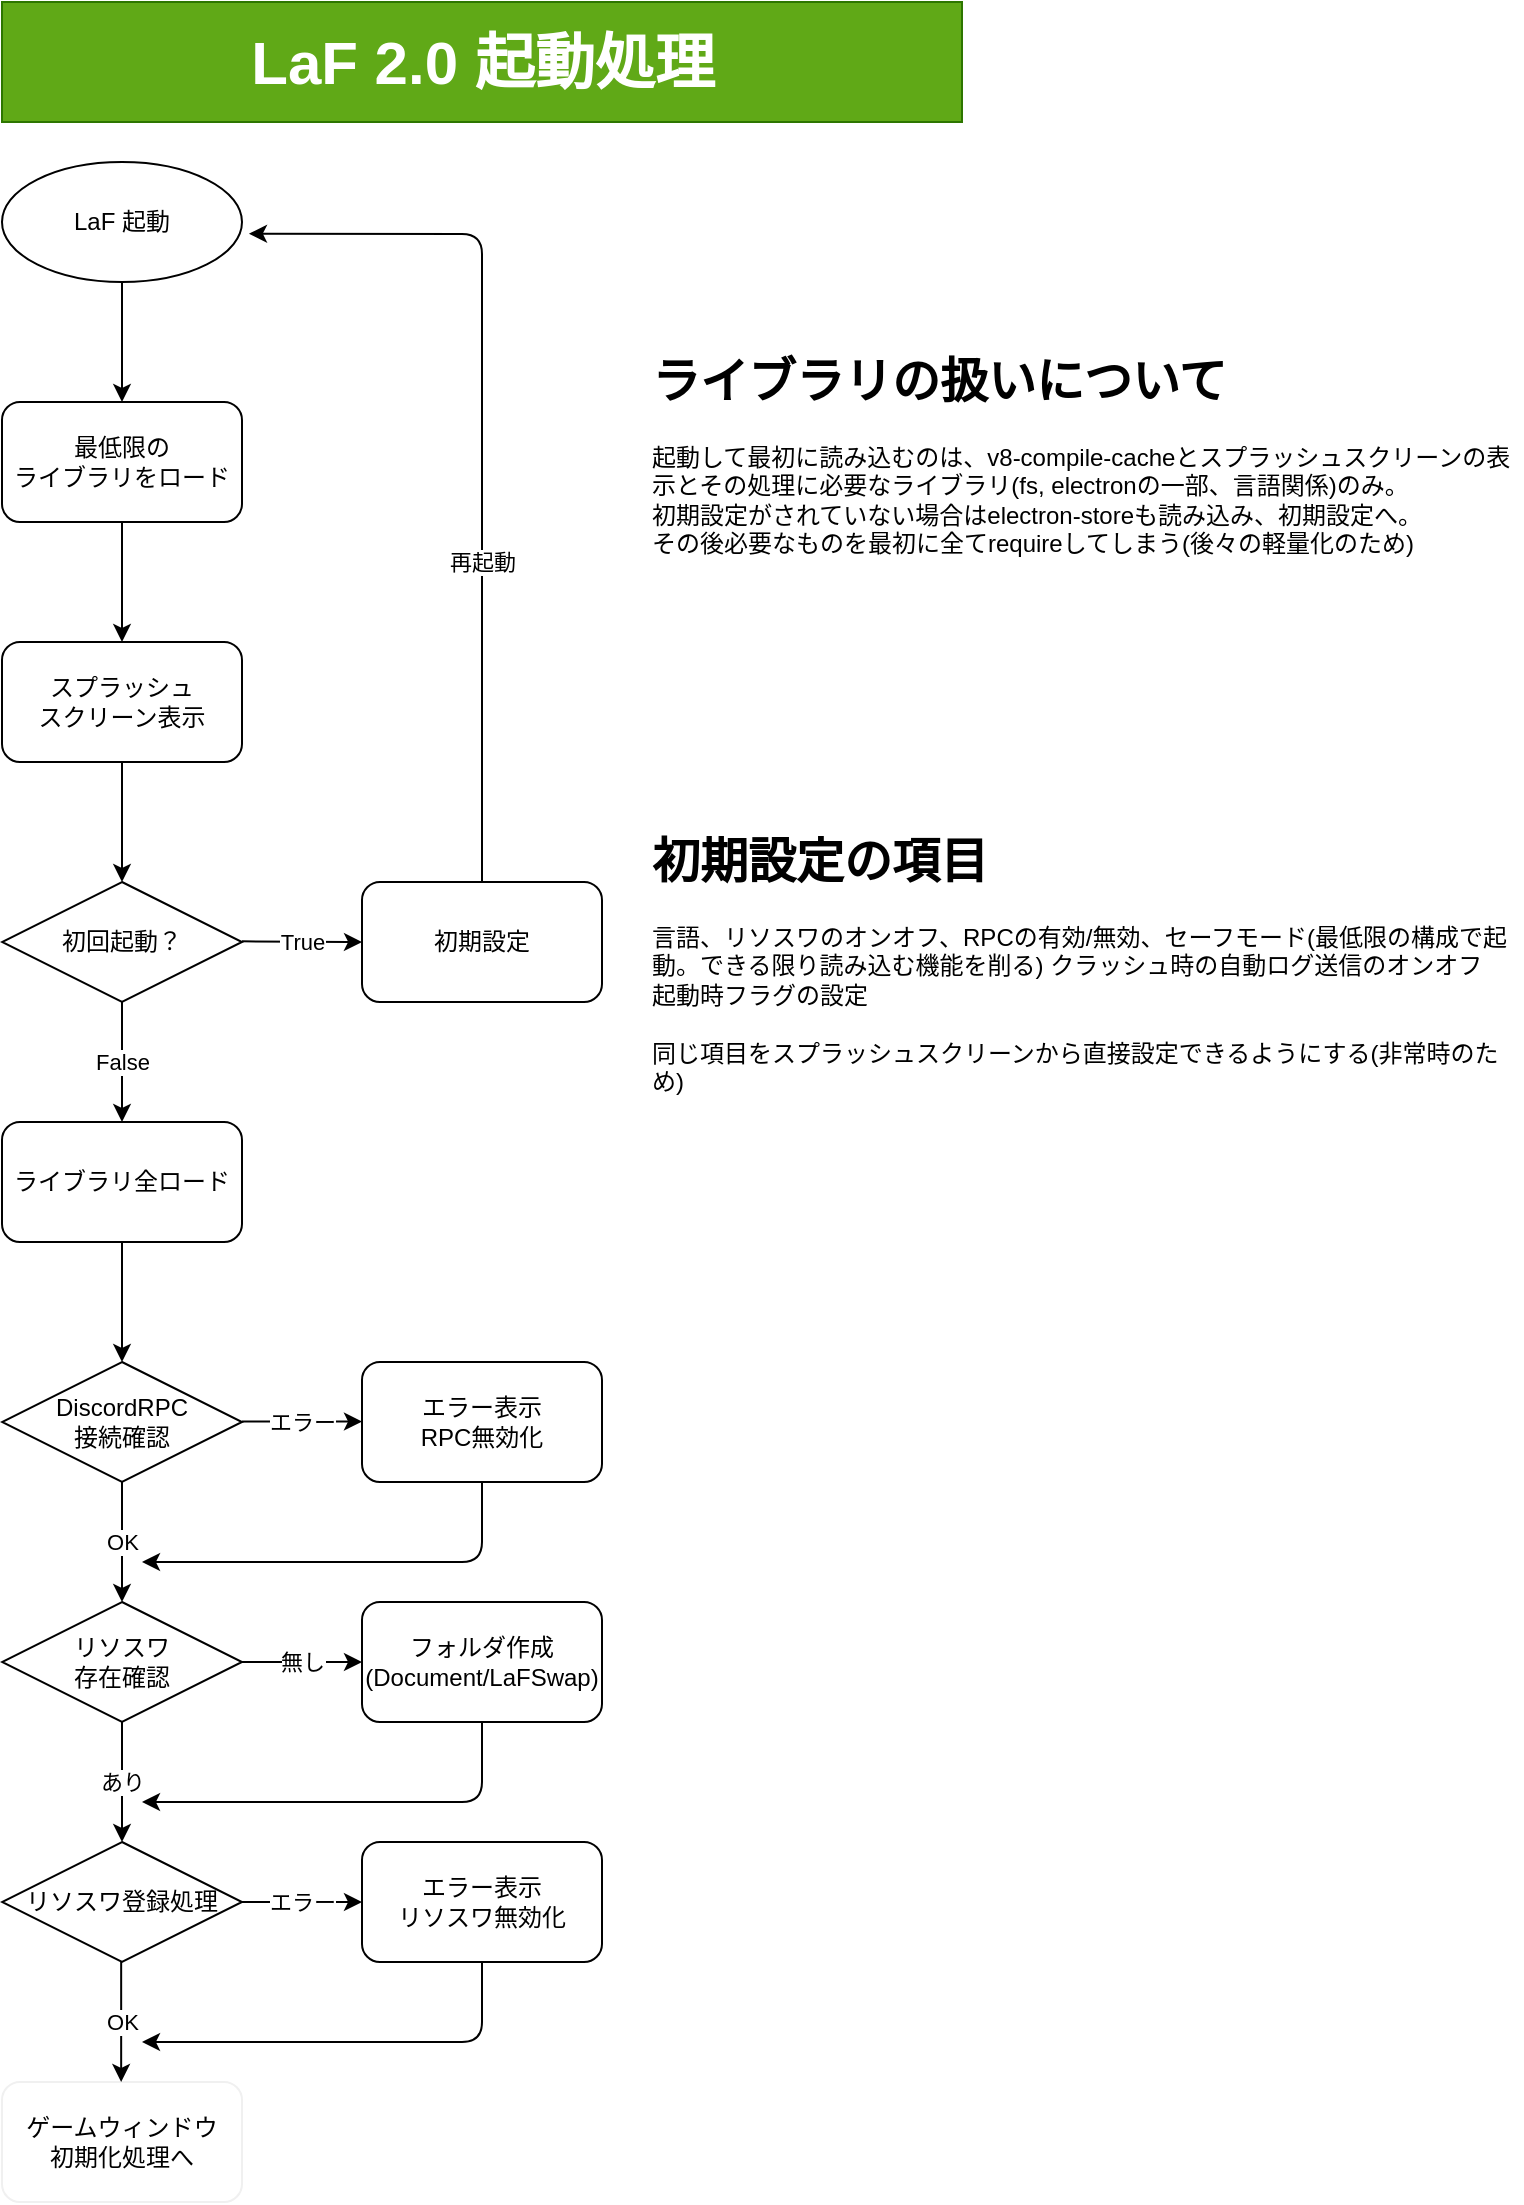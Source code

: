 <mxfile>
    <diagram id="3Q-54OwIezaDp710PV26" name="起動時の処理">
        <mxGraphModel dx="1464" dy="1143" grid="1" gridSize="10" guides="1" tooltips="1" connect="1" arrows="1" fold="1" page="1" pageScale="1" pageWidth="827" pageHeight="1169" background="none" math="0" shadow="0">
            <root>
                <mxCell id="0"/>
                <mxCell id="1" parent="0"/>
                <mxCell id="3" value="LaF 起動" style="ellipse;whiteSpace=wrap;html=1;" vertex="1" parent="1">
                    <mxGeometry x="40" y="120" width="120" height="60" as="geometry"/>
                </mxCell>
                <mxCell id="4" value="" style="endArrow=classic;html=1;" edge="1" parent="1">
                    <mxGeometry width="50" height="50" relative="1" as="geometry">
                        <mxPoint x="100" y="180" as="sourcePoint"/>
                        <mxPoint x="100" y="240" as="targetPoint"/>
                    </mxGeometry>
                </mxCell>
                <mxCell id="5" value="最低限の&lt;br&gt;ライブラリをロード" style="rounded=1;whiteSpace=wrap;html=1;" vertex="1" parent="1">
                    <mxGeometry x="40" y="240" width="120" height="60" as="geometry"/>
                </mxCell>
                <mxCell id="6" value="" style="endArrow=classic;html=1;exitX=0.5;exitY=1;exitDx=0;exitDy=0;" edge="1" parent="1" source="5">
                    <mxGeometry width="50" height="50" relative="1" as="geometry">
                        <mxPoint x="140" y="410" as="sourcePoint"/>
                        <mxPoint x="100" y="360" as="targetPoint"/>
                    </mxGeometry>
                </mxCell>
                <mxCell id="7" value="スプラッシュ&lt;br&gt;スクリーン表示" style="rounded=1;whiteSpace=wrap;html=1;" vertex="1" parent="1">
                    <mxGeometry x="40" y="360" width="120" height="60" as="geometry"/>
                </mxCell>
                <mxCell id="8" value="" style="endArrow=classic;html=1;exitX=0.5;exitY=1;exitDx=0;exitDy=0;" edge="1" parent="1" source="7">
                    <mxGeometry width="50" height="50" relative="1" as="geometry">
                        <mxPoint x="100" y="530" as="sourcePoint"/>
                        <mxPoint x="100" y="480" as="targetPoint"/>
                    </mxGeometry>
                </mxCell>
                <mxCell id="9" value="初回起動？" style="rhombus;whiteSpace=wrap;html=1;" vertex="1" parent="1">
                    <mxGeometry x="40" y="480" width="120" height="60" as="geometry"/>
                </mxCell>
                <mxCell id="10" value="" style="endArrow=classic;html=1;" edge="1" parent="1">
                    <mxGeometry relative="1" as="geometry">
                        <mxPoint x="160" y="509.66" as="sourcePoint"/>
                        <mxPoint x="220" y="510" as="targetPoint"/>
                    </mxGeometry>
                </mxCell>
                <mxCell id="11" value="True" style="edgeLabel;resizable=0;html=1;align=center;verticalAlign=middle;" connectable="0" vertex="1" parent="10">
                    <mxGeometry relative="1" as="geometry">
                        <mxPoint as="offset"/>
                    </mxGeometry>
                </mxCell>
                <mxCell id="12" value="" style="endArrow=classic;html=1;exitX=0.5;exitY=1;exitDx=0;exitDy=0;" edge="1" parent="1" source="9">
                    <mxGeometry relative="1" as="geometry">
                        <mxPoint x="120" y="610" as="sourcePoint"/>
                        <mxPoint x="100" y="600" as="targetPoint"/>
                    </mxGeometry>
                </mxCell>
                <mxCell id="13" value="False" style="edgeLabel;resizable=0;html=1;align=center;verticalAlign=middle;" connectable="0" vertex="1" parent="12">
                    <mxGeometry relative="1" as="geometry"/>
                </mxCell>
                <mxCell id="15" value="初期設定" style="rounded=1;whiteSpace=wrap;html=1;" vertex="1" parent="1">
                    <mxGeometry x="220" y="480" width="120" height="60" as="geometry"/>
                </mxCell>
                <mxCell id="24" value="" style="endArrow=classic;html=1;exitX=0.5;exitY=0;exitDx=0;exitDy=0;entryX=1.029;entryY=0.597;entryDx=0;entryDy=0;entryPerimeter=0;" edge="1" parent="1" source="15" target="3">
                    <mxGeometry relative="1" as="geometry">
                        <mxPoint x="220" y="390" as="sourcePoint"/>
                        <mxPoint x="320" y="390" as="targetPoint"/>
                        <Array as="points">
                            <mxPoint x="280" y="156"/>
                        </Array>
                    </mxGeometry>
                </mxCell>
                <mxCell id="26" value="再起動" style="edgeLabel;html=1;align=center;verticalAlign=middle;resizable=0;points=[];" vertex="1" connectable="0" parent="24">
                    <mxGeometry x="-0.009" y="2" relative="1" as="geometry">
                        <mxPoint x="2" y="58" as="offset"/>
                    </mxGeometry>
                </mxCell>
                <mxCell id="33" style="edgeStyle=orthogonalEdgeStyle;rounded=0;orthogonalLoop=1;jettySize=auto;html=1;" edge="1" parent="1" source="27" target="30">
                    <mxGeometry relative="1" as="geometry"/>
                </mxCell>
                <mxCell id="27" value="ライブラリ全ロード" style="rounded=1;whiteSpace=wrap;html=1;" vertex="1" parent="1">
                    <mxGeometry x="40" y="600" width="120" height="60" as="geometry"/>
                </mxCell>
                <mxCell id="30" value="DiscordRPC&lt;br&gt;接続確認" style="rhombus;whiteSpace=wrap;html=1;" vertex="1" parent="1">
                    <mxGeometry x="40" y="720" width="120" height="60" as="geometry"/>
                </mxCell>
                <mxCell id="35" value="" style="endArrow=classic;html=1;" edge="1" parent="1">
                    <mxGeometry relative="1" as="geometry">
                        <mxPoint x="160" y="749.76" as="sourcePoint"/>
                        <mxPoint x="220" y="749.76" as="targetPoint"/>
                    </mxGeometry>
                </mxCell>
                <mxCell id="36" value="エラー" style="edgeLabel;resizable=0;html=1;align=center;verticalAlign=middle;" connectable="0" vertex="1" parent="35">
                    <mxGeometry relative="1" as="geometry">
                        <mxPoint as="offset"/>
                    </mxGeometry>
                </mxCell>
                <mxCell id="38" value="エラー表示&lt;br&gt;RPC無効化" style="rounded=1;whiteSpace=wrap;html=1;" vertex="1" parent="1">
                    <mxGeometry x="220" y="720" width="120" height="60" as="geometry"/>
                </mxCell>
                <mxCell id="39" value="" style="endArrow=classic;html=1;exitX=0.5;exitY=1;exitDx=0;exitDy=0;" edge="1" parent="1" source="30">
                    <mxGeometry relative="1" as="geometry">
                        <mxPoint x="100" y="830" as="sourcePoint"/>
                        <mxPoint x="100" y="840" as="targetPoint"/>
                    </mxGeometry>
                </mxCell>
                <mxCell id="40" value="OK" style="edgeLabel;resizable=0;html=1;align=center;verticalAlign=middle;" connectable="0" vertex="1" parent="39">
                    <mxGeometry relative="1" as="geometry"/>
                </mxCell>
                <mxCell id="41" value="リソスワ&lt;br&gt;存在確認" style="rhombus;whiteSpace=wrap;html=1;" vertex="1" parent="1">
                    <mxGeometry x="40" y="840" width="120" height="60" as="geometry"/>
                </mxCell>
                <mxCell id="42" value="" style="endArrow=classic;html=1;" edge="1" parent="1">
                    <mxGeometry relative="1" as="geometry">
                        <mxPoint x="160" y="870" as="sourcePoint"/>
                        <mxPoint x="220" y="870" as="targetPoint"/>
                        <Array as="points">
                            <mxPoint x="190" y="870"/>
                        </Array>
                    </mxGeometry>
                </mxCell>
                <mxCell id="43" value="無し" style="edgeLabel;resizable=0;html=1;align=center;verticalAlign=middle;" connectable="0" vertex="1" parent="42">
                    <mxGeometry relative="1" as="geometry"/>
                </mxCell>
                <mxCell id="45" value="" style="endArrow=classic;html=1;exitX=0.5;exitY=1;exitDx=0;exitDy=0;" edge="1" parent="1" source="38">
                    <mxGeometry width="50" height="50" relative="1" as="geometry">
                        <mxPoint x="230" y="860" as="sourcePoint"/>
                        <mxPoint x="110" y="820" as="targetPoint"/>
                        <Array as="points">
                            <mxPoint x="280" y="820"/>
                        </Array>
                    </mxGeometry>
                </mxCell>
                <mxCell id="46" value="フォルダ作成&lt;br&gt;(Document/LaFSwap)" style="rounded=1;whiteSpace=wrap;html=1;" vertex="1" parent="1">
                    <mxGeometry x="220" y="840" width="120" height="60" as="geometry"/>
                </mxCell>
                <mxCell id="47" value="" style="endArrow=classic;html=1;exitX=0.5;exitY=1;exitDx=0;exitDy=0;" edge="1" parent="1" source="41">
                    <mxGeometry relative="1" as="geometry">
                        <mxPoint x="90" y="950" as="sourcePoint"/>
                        <mxPoint x="100" y="960" as="targetPoint"/>
                    </mxGeometry>
                </mxCell>
                <mxCell id="48" value="あり" style="edgeLabel;resizable=0;html=1;align=center;verticalAlign=middle;" connectable="0" vertex="1" parent="47">
                    <mxGeometry relative="1" as="geometry"/>
                </mxCell>
                <mxCell id="49" value="" style="endArrow=classic;html=1;exitX=0.5;exitY=1;exitDx=0;exitDy=0;" edge="1" parent="1" source="46">
                    <mxGeometry width="50" height="50" relative="1" as="geometry">
                        <mxPoint x="290" y="910" as="sourcePoint"/>
                        <mxPoint x="110" y="940" as="targetPoint"/>
                        <Array as="points">
                            <mxPoint x="280" y="940"/>
                        </Array>
                    </mxGeometry>
                </mxCell>
                <mxCell id="50" value="リソスワ登録処理" style="rhombus;whiteSpace=wrap;html=1;" vertex="1" parent="1">
                    <mxGeometry x="40" y="960" width="120" height="60" as="geometry"/>
                </mxCell>
                <mxCell id="51" value="エラー表示&lt;br&gt;リソスワ無効化" style="rounded=1;whiteSpace=wrap;html=1;" vertex="1" parent="1">
                    <mxGeometry x="220" y="960" width="120" height="60" as="geometry"/>
                </mxCell>
                <mxCell id="54" value="" style="endArrow=classic;html=1;exitX=1;exitY=0.5;exitDx=0;exitDy=0;entryX=0;entryY=0.5;entryDx=0;entryDy=0;" edge="1" parent="1" source="50" target="51">
                    <mxGeometry relative="1" as="geometry">
                        <mxPoint x="150" y="1040" as="sourcePoint"/>
                        <mxPoint x="250" y="1040" as="targetPoint"/>
                    </mxGeometry>
                </mxCell>
                <mxCell id="55" value="エラー" style="edgeLabel;resizable=0;html=1;align=center;verticalAlign=middle;" connectable="0" vertex="1" parent="54">
                    <mxGeometry relative="1" as="geometry"/>
                </mxCell>
                <mxCell id="56" value="&lt;h1&gt;ライブラリの扱いについて&lt;/h1&gt;&lt;p&gt;起動して最初に読み込むのは、v8-compile-cacheとスプラッシュスクリーンの表示とその処理に必要なライブラリ(fs, electronの一部、言語関係)のみ。&lt;br&gt;初期設定がされていない場合はelectron-storeも読み込み、初期設定へ。&lt;br&gt;その後必要なものを最初に全てrequireしてしまう(後々の軽量化のため)&lt;/p&gt;" style="text;html=1;spacing=5;spacingTop=-20;whiteSpace=wrap;overflow=hidden;rounded=0;glass=0;shadow=0;" vertex="1" parent="1">
                    <mxGeometry x="360" y="210" width="440" height="120" as="geometry"/>
                </mxCell>
                <mxCell id="57" value="&lt;h1&gt;初期設定の項目&lt;/h1&gt;&lt;p&gt;言語、リソスワのオンオフ、RPCの有効/無効、セーフモード(最低限の構成で起動。できる限り読み込む機能を削る) クラッシュ時の自動ログ送信のオンオフ&lt;br&gt;起動時フラグの設定&lt;br&gt;&lt;br&gt;同じ項目をスプラッシュスクリーンから直接設定できるようにする(非常時のため)&lt;/p&gt;" style="text;html=1;spacing=5;spacingTop=-20;whiteSpace=wrap;overflow=hidden;rounded=0;" vertex="1" parent="1">
                    <mxGeometry x="360" y="450" width="440" height="140" as="geometry"/>
                </mxCell>
                <mxCell id="58" value="" style="endArrow=classic;html=1;exitX=0.5;exitY=1;exitDx=0;exitDy=0;" edge="1" parent="1" source="51">
                    <mxGeometry width="50" height="50" relative="1" as="geometry">
                        <mxPoint x="250" y="1130" as="sourcePoint"/>
                        <mxPoint x="110" y="1060" as="targetPoint"/>
                        <Array as="points">
                            <mxPoint x="280" y="1060"/>
                        </Array>
                    </mxGeometry>
                </mxCell>
                <mxCell id="59" value="LaF 2.0 起動処理" style="text;html=1;fontSize=30;fontStyle=1;verticalAlign=middle;align=center;fillColor=#60a917;strokeColor=#2D7600;fontColor=#ffffff;" vertex="1" parent="1">
                    <mxGeometry x="40" y="40" width="480" height="60" as="geometry"/>
                </mxCell>
                <mxCell id="67" value="ゲームウィンドウ&lt;br&gt;初期化処理へ" style="rounded=1;whiteSpace=wrap;html=1;shadow=0;glass=0;fontSize=12;strokeColor=#f0f0f0;" vertex="1" parent="1">
                    <mxGeometry x="40" y="1080" width="120" height="60" as="geometry"/>
                </mxCell>
                <mxCell id="68" value="" style="endArrow=classic;html=1;exitX=0.5;exitY=1;exitDx=0;exitDy=0;" edge="1" parent="1">
                    <mxGeometry relative="1" as="geometry">
                        <mxPoint x="99.58" y="1020" as="sourcePoint"/>
                        <mxPoint x="99.58" y="1080" as="targetPoint"/>
                    </mxGeometry>
                </mxCell>
                <mxCell id="69" value="OK" style="edgeLabel;resizable=0;html=1;align=center;verticalAlign=middle;" connectable="0" vertex="1" parent="68">
                    <mxGeometry relative="1" as="geometry"/>
                </mxCell>
            </root>
        </mxGraphModel>
    </diagram>
    <diagram id="1mRGZSPDkBKVDlU2-Lnn" name="GameWindow初期化処理">
        <mxGraphModel dx="2050" dy="1600" grid="1" gridSize="10" guides="1" tooltips="1" connect="1" arrows="1" fold="1" page="1" pageScale="1" pageWidth="827" pageHeight="1169" math="0" shadow="0">
            <root>
                <mxCell id="e7npU0ufxKGV9_5bbCFn-0"/>
                <mxCell id="e7npU0ufxKGV9_5bbCFn-1" parent="e7npU0ufxKGV9_5bbCFn-0"/>
                <mxCell id="xwVPuFm0QnsqbeIYkNWe-0" value="GameWindow初期化処理" style="text;html=1;fontSize=30;fontStyle=1;verticalAlign=middle;align=center;fillColor=#60a917;strokeColor=#2D7600;fontColor=#ffffff;" vertex="1" parent="e7npU0ufxKGV9_5bbCFn-1">
                    <mxGeometry x="40" y="40" width="480" height="60" as="geometry"/>
                </mxCell>
            </root>
        </mxGraphModel>
    </diagram>
</mxfile>